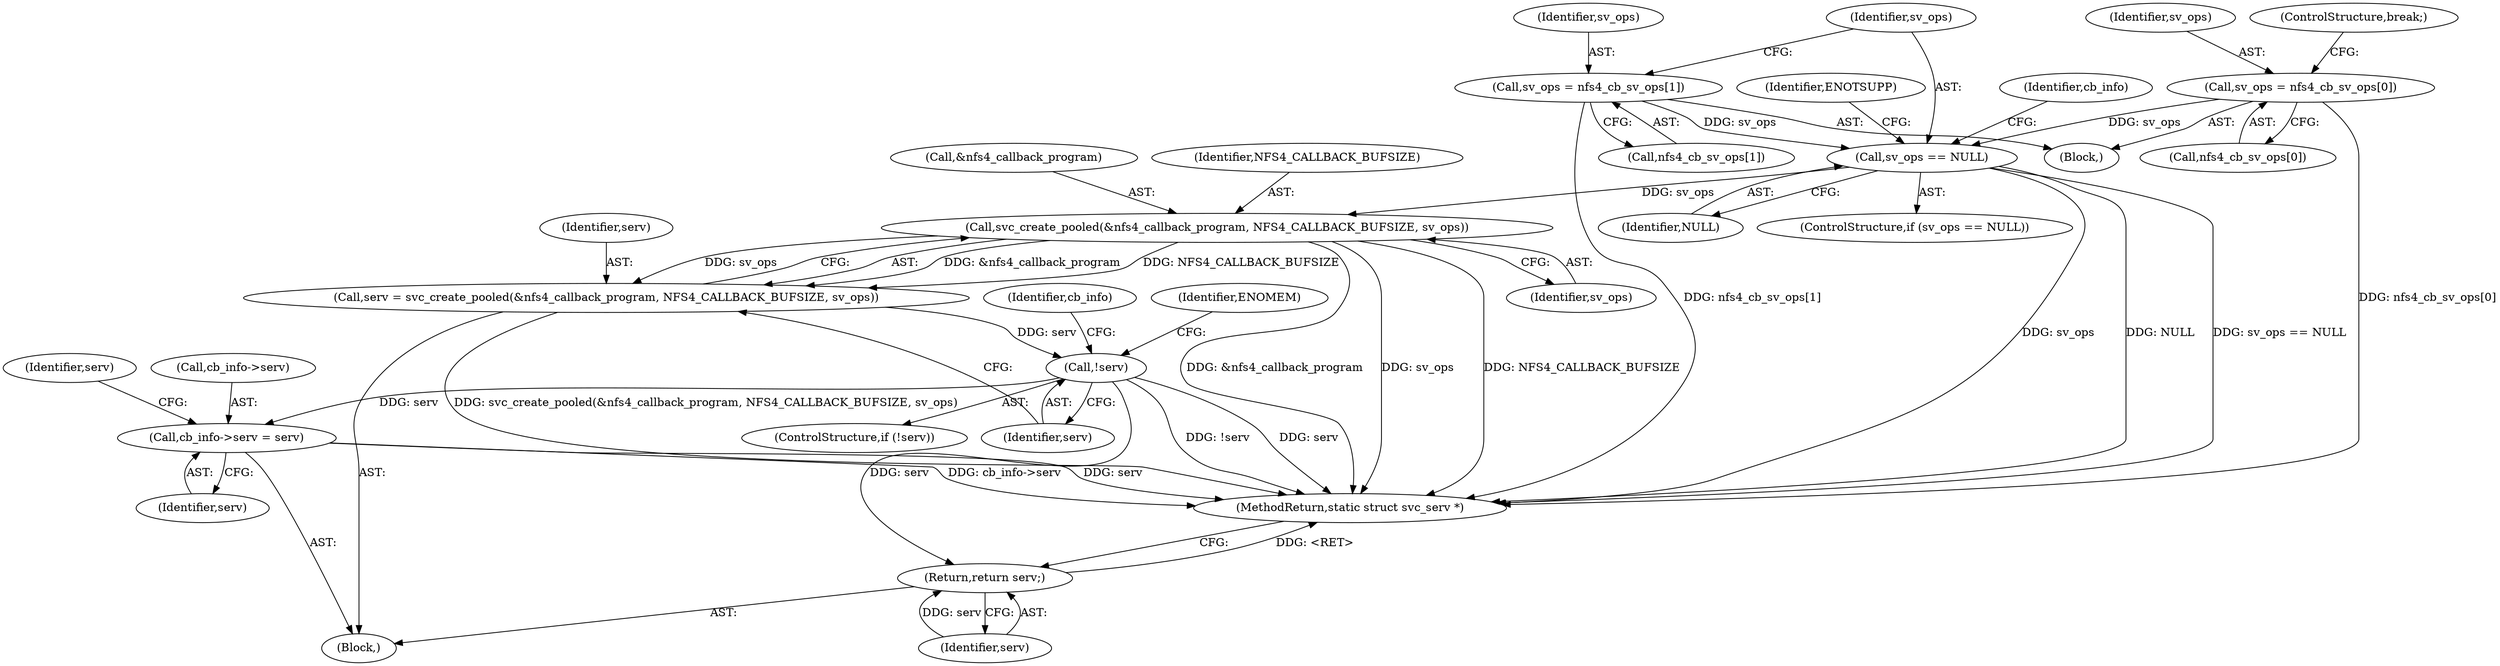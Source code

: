 digraph "0_linux_c70422f760c120480fee4de6c38804c72aa26bc1_4@API" {
"1000159" [label="(Call,svc_create_pooled(&nfs4_callback_program, NFS4_CALLBACK_BUFSIZE, sv_ops))"];
"1000146" [label="(Call,sv_ops == NULL)"];
"1000140" [label="(Call,sv_ops = nfs4_cb_sv_ops[1])"];
"1000133" [label="(Call,sv_ops = nfs4_cb_sv_ops[0])"];
"1000157" [label="(Call,serv = svc_create_pooled(&nfs4_callback_program, NFS4_CALLBACK_BUFSIZE, sv_ops))"];
"1000165" [label="(Call,!serv)"];
"1000172" [label="(Call,cb_info->serv = serv)"];
"1000184" [label="(Return,return serv;)"];
"1000133" [label="(Call,sv_ops = nfs4_cb_sv_ops[0])"];
"1000140" [label="(Call,sv_ops = nfs4_cb_sv_ops[1])"];
"1000148" [label="(Identifier,NULL)"];
"1000159" [label="(Call,svc_create_pooled(&nfs4_callback_program, NFS4_CALLBACK_BUFSIZE, sv_ops))"];
"1000155" [label="(Identifier,cb_info)"];
"1000172" [label="(Call,cb_info->serv = serv)"];
"1000147" [label="(Identifier,sv_ops)"];
"1000142" [label="(Call,nfs4_cb_sv_ops[1])"];
"1000138" [label="(ControlStructure,break;)"];
"1000145" [label="(ControlStructure,if (sv_ops == NULL))"];
"1000171" [label="(Identifier,ENOMEM)"];
"1000179" [label="(Identifier,serv)"];
"1000174" [label="(Identifier,cb_info)"];
"1000152" [label="(Identifier,ENOTSUPP)"];
"1000146" [label="(Call,sv_ops == NULL)"];
"1000135" [label="(Call,nfs4_cb_sv_ops[0])"];
"1000176" [label="(Identifier,serv)"];
"1000163" [label="(Identifier,sv_ops)"];
"1000164" [label="(ControlStructure,if (!serv))"];
"1000186" [label="(MethodReturn,static struct svc_serv *)"];
"1000160" [label="(Call,&nfs4_callback_program)"];
"1000173" [label="(Call,cb_info->serv)"];
"1000185" [label="(Identifier,serv)"];
"1000158" [label="(Identifier,serv)"];
"1000165" [label="(Call,!serv)"];
"1000166" [label="(Identifier,serv)"];
"1000162" [label="(Identifier,NFS4_CALLBACK_BUFSIZE)"];
"1000131" [label="(Block,)"];
"1000157" [label="(Call,serv = svc_create_pooled(&nfs4_callback_program, NFS4_CALLBACK_BUFSIZE, sv_ops))"];
"1000141" [label="(Identifier,sv_ops)"];
"1000134" [label="(Identifier,sv_ops)"];
"1000106" [label="(Block,)"];
"1000184" [label="(Return,return serv;)"];
"1000159" -> "1000157"  [label="AST: "];
"1000159" -> "1000163"  [label="CFG: "];
"1000160" -> "1000159"  [label="AST: "];
"1000162" -> "1000159"  [label="AST: "];
"1000163" -> "1000159"  [label="AST: "];
"1000157" -> "1000159"  [label="CFG: "];
"1000159" -> "1000186"  [label="DDG: &nfs4_callback_program"];
"1000159" -> "1000186"  [label="DDG: sv_ops"];
"1000159" -> "1000186"  [label="DDG: NFS4_CALLBACK_BUFSIZE"];
"1000159" -> "1000157"  [label="DDG: &nfs4_callback_program"];
"1000159" -> "1000157"  [label="DDG: NFS4_CALLBACK_BUFSIZE"];
"1000159" -> "1000157"  [label="DDG: sv_ops"];
"1000146" -> "1000159"  [label="DDG: sv_ops"];
"1000146" -> "1000145"  [label="AST: "];
"1000146" -> "1000148"  [label="CFG: "];
"1000147" -> "1000146"  [label="AST: "];
"1000148" -> "1000146"  [label="AST: "];
"1000152" -> "1000146"  [label="CFG: "];
"1000155" -> "1000146"  [label="CFG: "];
"1000146" -> "1000186"  [label="DDG: sv_ops"];
"1000146" -> "1000186"  [label="DDG: NULL"];
"1000146" -> "1000186"  [label="DDG: sv_ops == NULL"];
"1000140" -> "1000146"  [label="DDG: sv_ops"];
"1000133" -> "1000146"  [label="DDG: sv_ops"];
"1000140" -> "1000131"  [label="AST: "];
"1000140" -> "1000142"  [label="CFG: "];
"1000141" -> "1000140"  [label="AST: "];
"1000142" -> "1000140"  [label="AST: "];
"1000147" -> "1000140"  [label="CFG: "];
"1000140" -> "1000186"  [label="DDG: nfs4_cb_sv_ops[1]"];
"1000133" -> "1000131"  [label="AST: "];
"1000133" -> "1000135"  [label="CFG: "];
"1000134" -> "1000133"  [label="AST: "];
"1000135" -> "1000133"  [label="AST: "];
"1000138" -> "1000133"  [label="CFG: "];
"1000133" -> "1000186"  [label="DDG: nfs4_cb_sv_ops[0]"];
"1000157" -> "1000106"  [label="AST: "];
"1000158" -> "1000157"  [label="AST: "];
"1000166" -> "1000157"  [label="CFG: "];
"1000157" -> "1000186"  [label="DDG: svc_create_pooled(&nfs4_callback_program, NFS4_CALLBACK_BUFSIZE, sv_ops)"];
"1000157" -> "1000165"  [label="DDG: serv"];
"1000165" -> "1000164"  [label="AST: "];
"1000165" -> "1000166"  [label="CFG: "];
"1000166" -> "1000165"  [label="AST: "];
"1000171" -> "1000165"  [label="CFG: "];
"1000174" -> "1000165"  [label="CFG: "];
"1000165" -> "1000186"  [label="DDG: !serv"];
"1000165" -> "1000186"  [label="DDG: serv"];
"1000165" -> "1000172"  [label="DDG: serv"];
"1000165" -> "1000184"  [label="DDG: serv"];
"1000172" -> "1000106"  [label="AST: "];
"1000172" -> "1000176"  [label="CFG: "];
"1000173" -> "1000172"  [label="AST: "];
"1000176" -> "1000172"  [label="AST: "];
"1000179" -> "1000172"  [label="CFG: "];
"1000172" -> "1000186"  [label="DDG: serv"];
"1000172" -> "1000186"  [label="DDG: cb_info->serv"];
"1000184" -> "1000106"  [label="AST: "];
"1000184" -> "1000185"  [label="CFG: "];
"1000185" -> "1000184"  [label="AST: "];
"1000186" -> "1000184"  [label="CFG: "];
"1000184" -> "1000186"  [label="DDG: <RET>"];
"1000185" -> "1000184"  [label="DDG: serv"];
}
